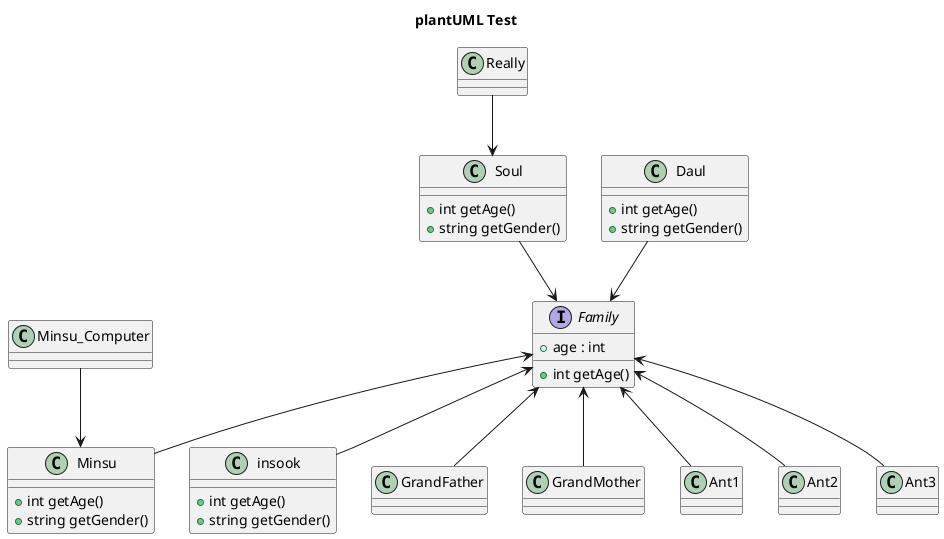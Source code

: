 @startuml testUML

title plantUML Test


interface Family {
	+age : int
	+int getAge()
}

class Minsu {
	+int getAge()
	+string getGender()
}

class Soul {
	+int getAge()
	+string getGender()

}

class Daul {
	+int getAge()
	+string getGender()
}

class insook {
	+int getAge()
	+string getGender()
}

class Minsu_Computer {

}

class Really
class GrandFather
class GrandMother
class Ant1
class Ant2
class Ant3

Family<-down-Minsu
Family<-up-Soul
Family<-up-Daul
Family<-down-insook
Minsu<-up-Minsu_Computer
Soul<-up-Really
Family<-down-GrandFather
Family<-down-GrandMother
Family<-down-Ant1
Family<-down-Ant2
Family<-down-Ant3

@enduml